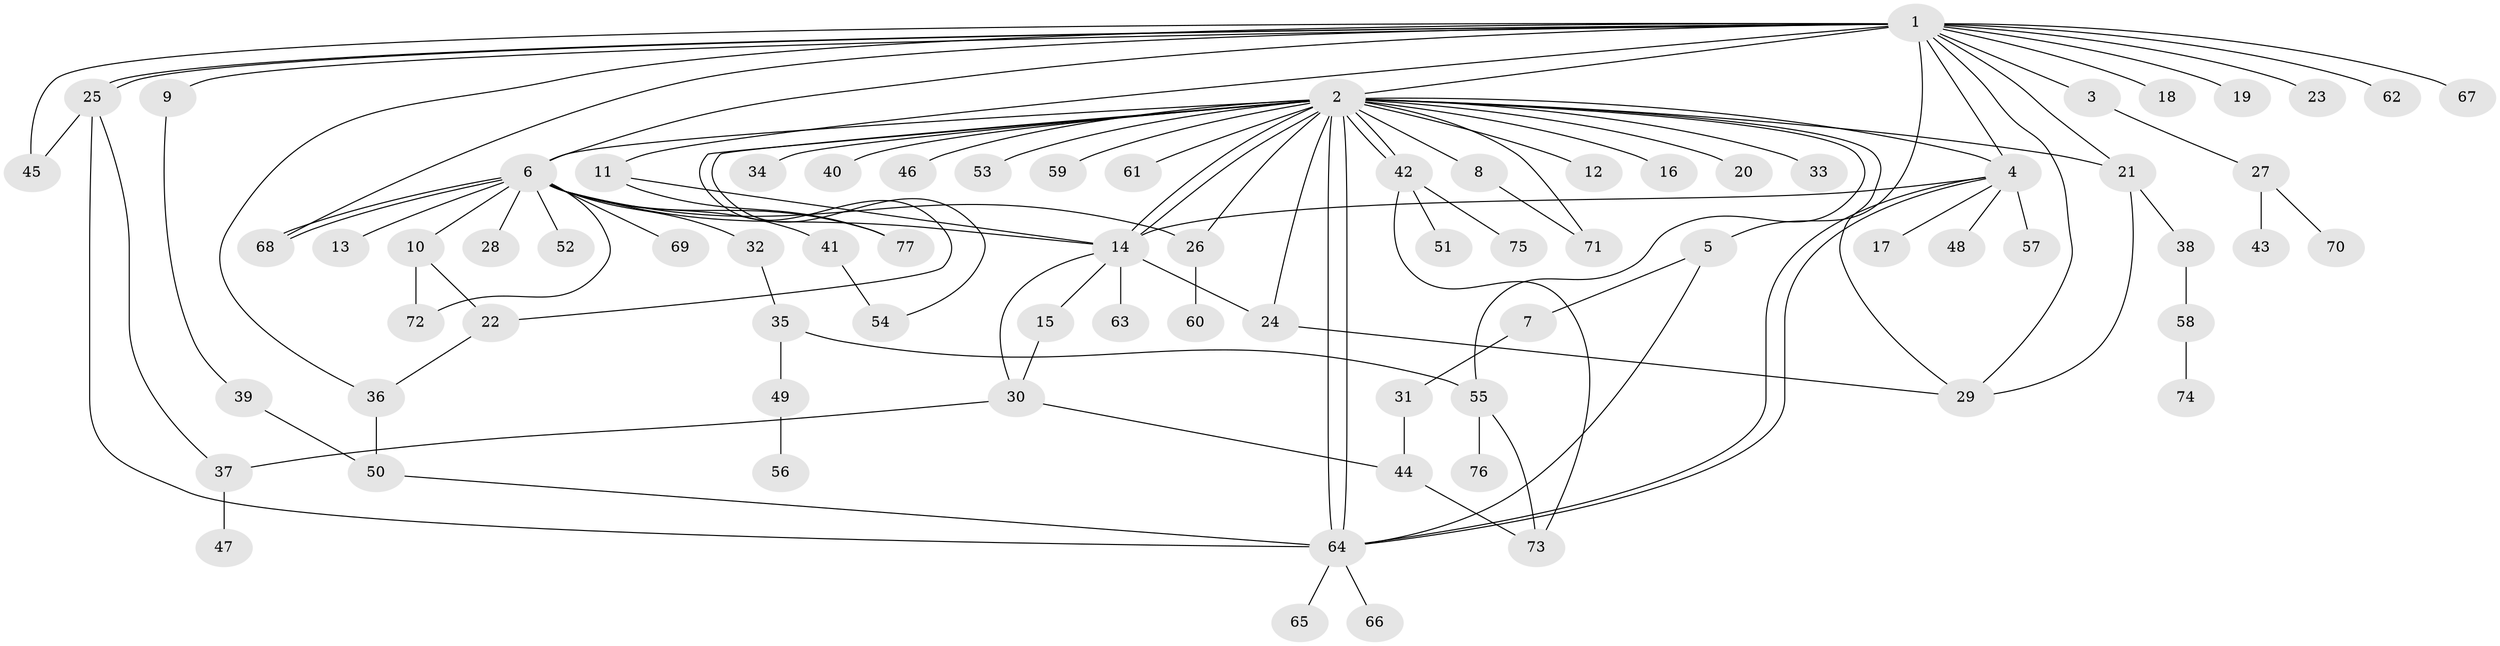 // Generated by graph-tools (version 1.1) at 2025/11/02/27/25 16:11:11]
// undirected, 77 vertices, 112 edges
graph export_dot {
graph [start="1"]
  node [color=gray90,style=filled];
  1;
  2;
  3;
  4;
  5;
  6;
  7;
  8;
  9;
  10;
  11;
  12;
  13;
  14;
  15;
  16;
  17;
  18;
  19;
  20;
  21;
  22;
  23;
  24;
  25;
  26;
  27;
  28;
  29;
  30;
  31;
  32;
  33;
  34;
  35;
  36;
  37;
  38;
  39;
  40;
  41;
  42;
  43;
  44;
  45;
  46;
  47;
  48;
  49;
  50;
  51;
  52;
  53;
  54;
  55;
  56;
  57;
  58;
  59;
  60;
  61;
  62;
  63;
  64;
  65;
  66;
  67;
  68;
  69;
  70;
  71;
  72;
  73;
  74;
  75;
  76;
  77;
  1 -- 2;
  1 -- 3;
  1 -- 4;
  1 -- 5;
  1 -- 6;
  1 -- 9;
  1 -- 11;
  1 -- 18;
  1 -- 19;
  1 -- 21;
  1 -- 23;
  1 -- 25;
  1 -- 25;
  1 -- 29;
  1 -- 36;
  1 -- 45;
  1 -- 62;
  1 -- 67;
  1 -- 68;
  2 -- 4;
  2 -- 6;
  2 -- 8;
  2 -- 12;
  2 -- 14;
  2 -- 14;
  2 -- 16;
  2 -- 20;
  2 -- 21;
  2 -- 22;
  2 -- 24;
  2 -- 26;
  2 -- 29;
  2 -- 33;
  2 -- 34;
  2 -- 40;
  2 -- 42;
  2 -- 42;
  2 -- 46;
  2 -- 53;
  2 -- 54;
  2 -- 55;
  2 -- 59;
  2 -- 61;
  2 -- 64;
  2 -- 64;
  2 -- 71;
  3 -- 27;
  4 -- 14;
  4 -- 17;
  4 -- 48;
  4 -- 57;
  4 -- 64;
  4 -- 64;
  5 -- 7;
  5 -- 64;
  6 -- 10;
  6 -- 13;
  6 -- 14;
  6 -- 26;
  6 -- 28;
  6 -- 32;
  6 -- 41;
  6 -- 52;
  6 -- 68;
  6 -- 68;
  6 -- 69;
  6 -- 72;
  6 -- 77;
  7 -- 31;
  8 -- 71;
  9 -- 39;
  10 -- 22;
  10 -- 72;
  11 -- 14;
  11 -- 77;
  14 -- 15;
  14 -- 24;
  14 -- 30;
  14 -- 63;
  15 -- 30;
  21 -- 29;
  21 -- 38;
  22 -- 36;
  24 -- 29;
  25 -- 37;
  25 -- 45;
  25 -- 64;
  26 -- 60;
  27 -- 43;
  27 -- 70;
  30 -- 37;
  30 -- 44;
  31 -- 44;
  32 -- 35;
  35 -- 49;
  35 -- 55;
  36 -- 50;
  37 -- 47;
  38 -- 58;
  39 -- 50;
  41 -- 54;
  42 -- 51;
  42 -- 73;
  42 -- 75;
  44 -- 73;
  49 -- 56;
  50 -- 64;
  55 -- 73;
  55 -- 76;
  58 -- 74;
  64 -- 65;
  64 -- 66;
}
